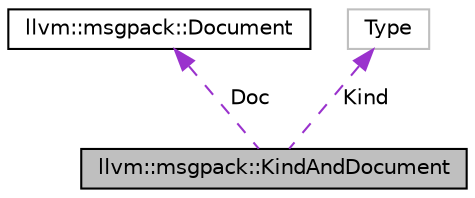 digraph "llvm::msgpack::KindAndDocument"
{
 // LATEX_PDF_SIZE
  bgcolor="transparent";
  edge [fontname="Helvetica",fontsize="10",labelfontname="Helvetica",labelfontsize="10"];
  node [fontname="Helvetica",fontsize="10",shape=record];
  Node1 [label="llvm::msgpack::KindAndDocument",height=0.2,width=0.4,color="black", fillcolor="grey75", style="filled", fontcolor="black",tooltip="The kind of a DocNode and its owning Document."];
  Node2 -> Node1 [dir="back",color="darkorchid3",fontsize="10",style="dashed",label=" Doc" ,fontname="Helvetica"];
  Node2 [label="llvm::msgpack::Document",height=0.2,width=0.4,color="black",URL="$classllvm_1_1msgpack_1_1Document.html",tooltip="Simple in-memory representation of a document of msgpack objects with ability to find and create arra..."];
  Node3 -> Node1 [dir="back",color="darkorchid3",fontsize="10",style="dashed",label=" Kind" ,fontname="Helvetica"];
  Node3 [label="Type",height=0.2,width=0.4,color="grey75",tooltip=" "];
}
